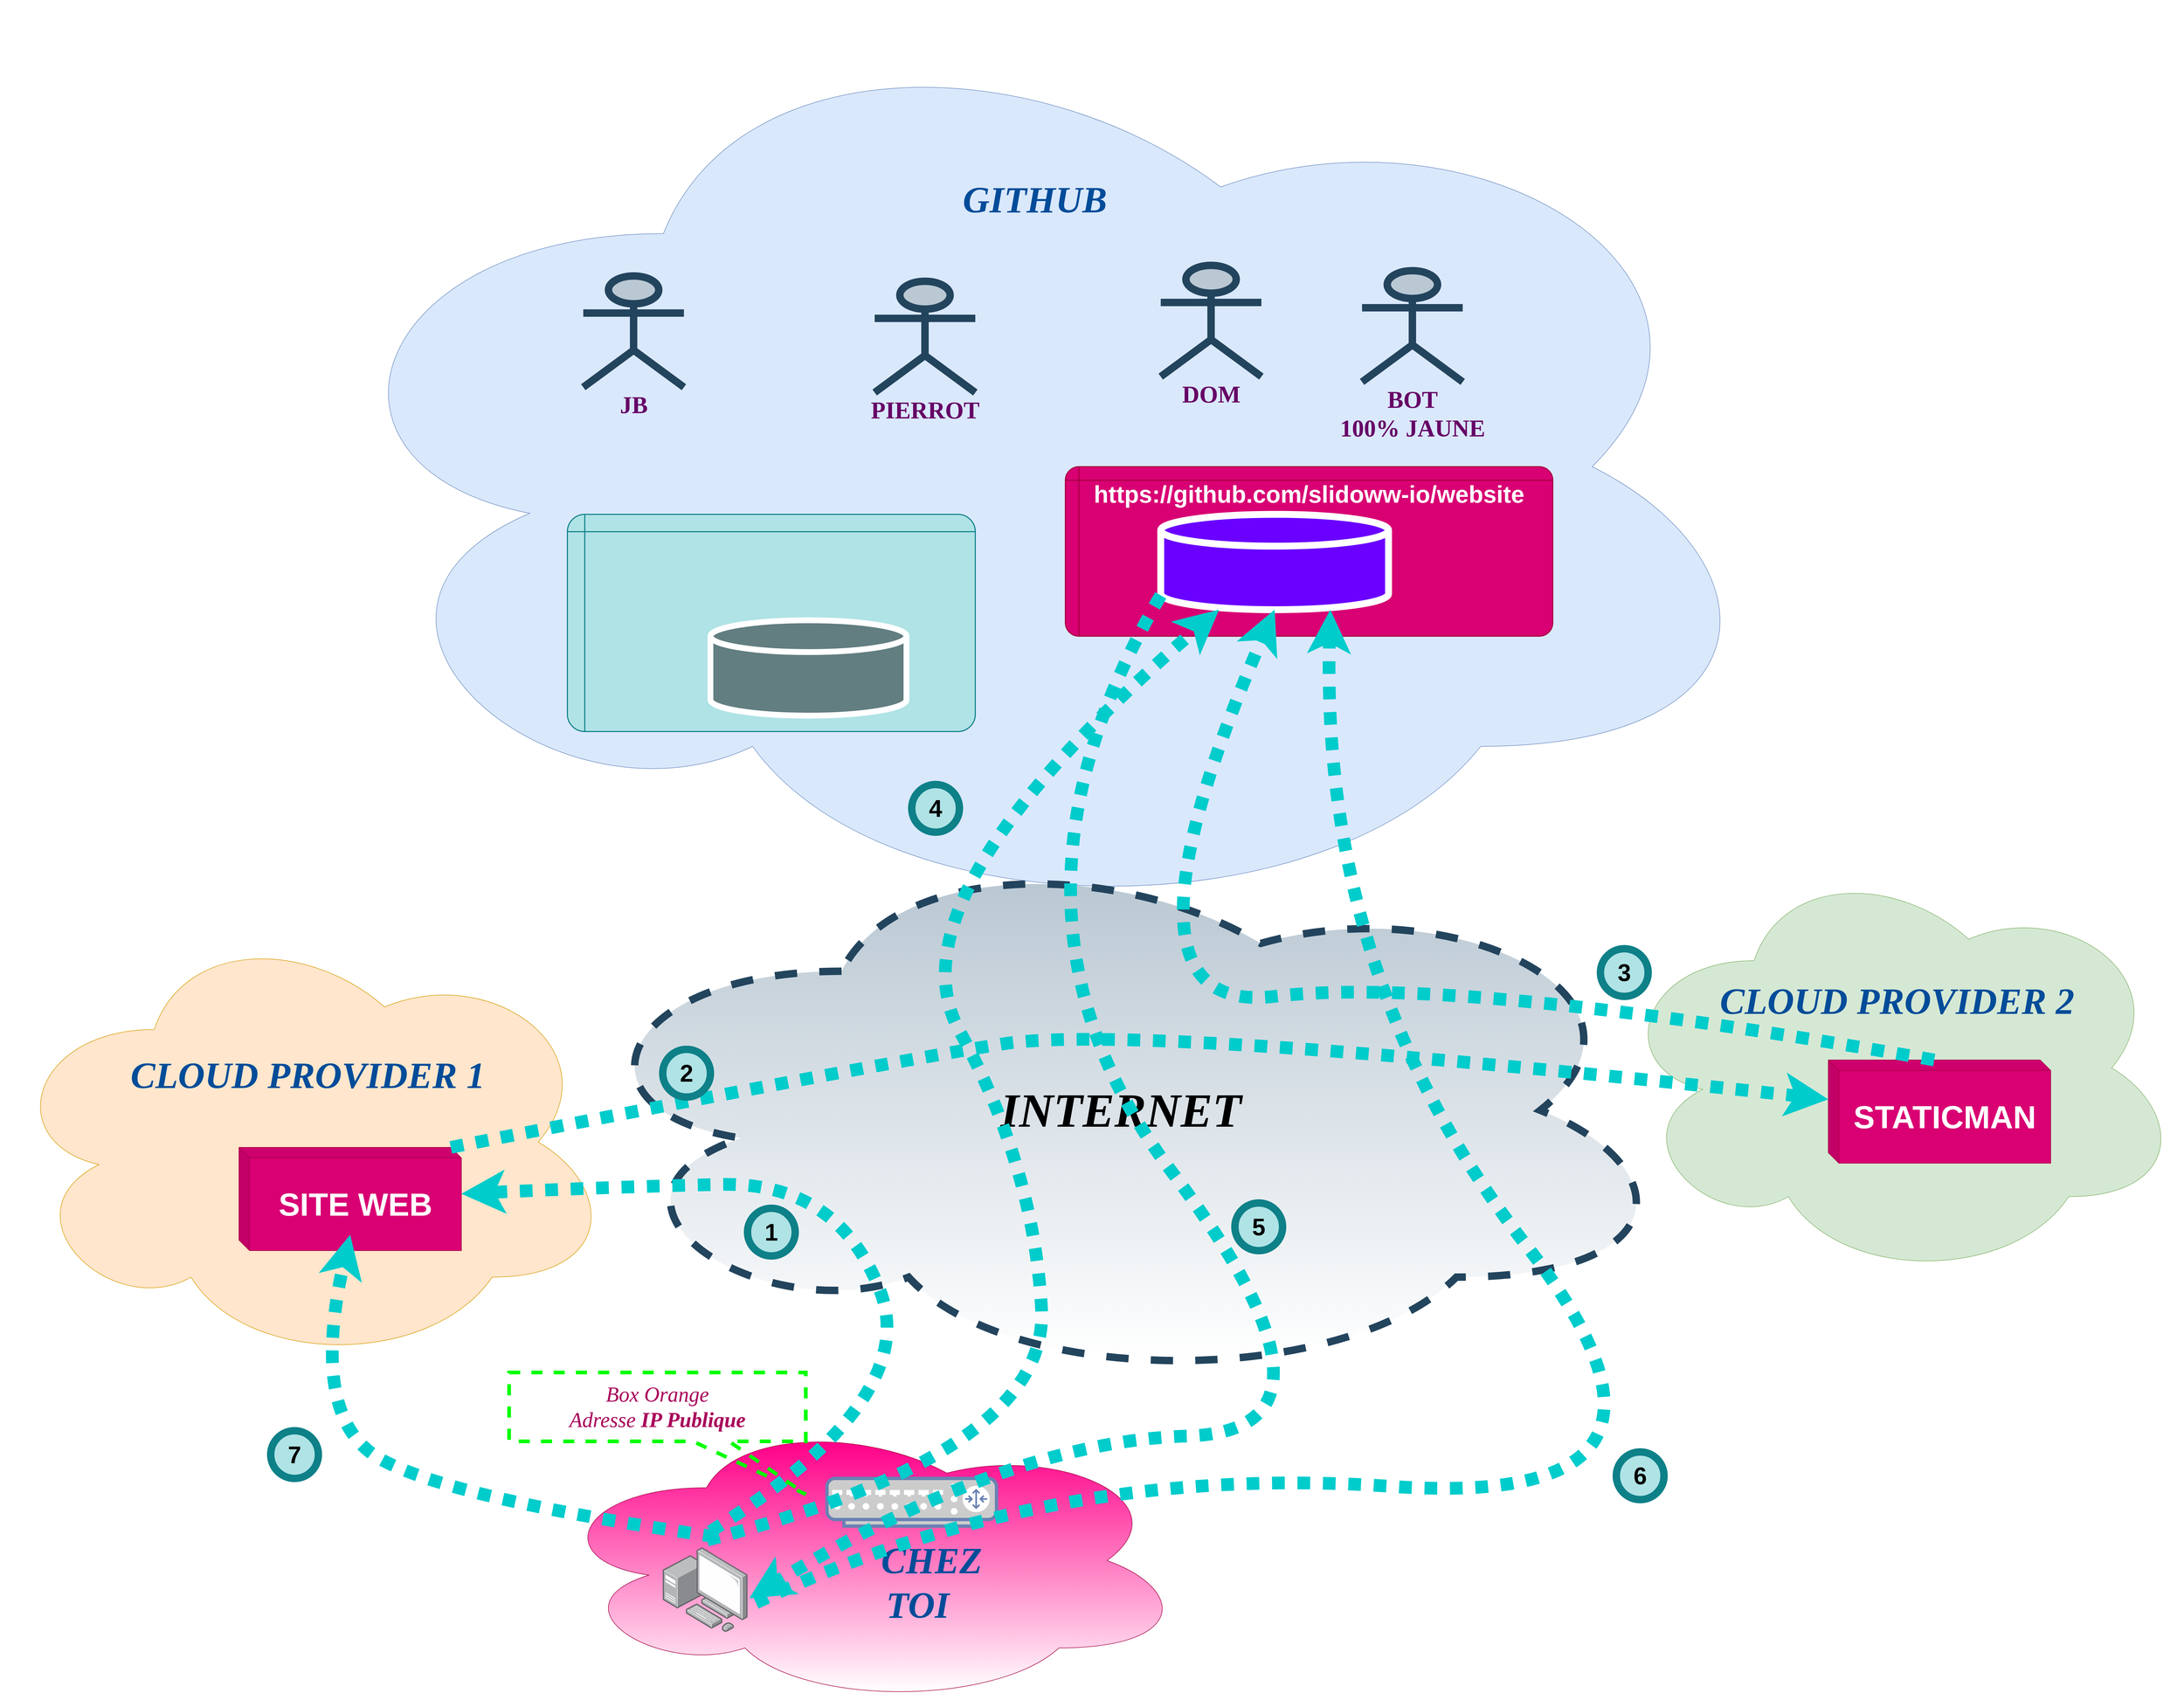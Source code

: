 <mxfile version="14.9.3" type="device"><diagram id="ysA_gJE_evBLuEKTuQvk" name="Page-1"><mxGraphModel dx="4607" dy="5113" grid="1" gridSize="10" guides="1" tooltips="1" connect="1" arrows="1" fold="1" page="1" pageScale="1" pageWidth="850" pageHeight="1100" math="0" shadow="0"><root><mxCell id="0"/><mxCell id="1" parent="0"/><mxCell id="hzJ7CyP0qCqPw8iG0ckn-3" value="&lt;div style=&quot;font-size: 70px&quot;&gt;&lt;font style=&quot;font-size: 70px&quot; face=&quot;Garamond&quot;&gt;&lt;i style=&quot;font-size: 70px&quot;&gt;&lt;b style=&quot;font-size: 70px&quot;&gt;&lt;font style=&quot;font-size: 70px&quot;&gt;GITHUB&lt;/font&gt;&lt;/b&gt;&lt;/i&gt;&lt;br style=&quot;font-size: 70px&quot;&gt;&lt;/font&gt;&lt;/div&gt;&lt;div style=&quot;font-size: 70px&quot;&gt;&lt;br style=&quot;font-size: 70px&quot;&gt;&lt;/div&gt;&lt;div style=&quot;font-size: 70px&quot;&gt;&lt;br style=&quot;font-size: 70px&quot;&gt;&lt;/div&gt;&lt;div style=&quot;font-size: 70px&quot;&gt;&lt;br style=&quot;font-size: 70px&quot;&gt;&lt;/div&gt;&lt;div style=&quot;font-size: 70px&quot;&gt;&lt;br style=&quot;font-size: 70px&quot;&gt;&lt;/div&gt;&lt;div style=&quot;font-size: 70px&quot;&gt;&lt;br style=&quot;font-size: 70px&quot;&gt;&lt;/div&gt;&lt;div style=&quot;font-size: 70px&quot;&gt;&lt;br style=&quot;font-size: 70px&quot;&gt;&lt;/div&gt;&lt;div&gt;&lt;br&gt;&lt;/div&gt;&lt;div&gt;&lt;br&gt;&lt;/div&gt;&lt;div&gt;&lt;br&gt;&lt;/div&gt;&lt;div&gt;&lt;br&gt;&lt;/div&gt;&lt;div&gt;&lt;br&gt;&lt;/div&gt;&lt;div&gt;&lt;br&gt;&lt;/div&gt;" style="ellipse;shape=cloud;whiteSpace=wrap;html=1;fillColor=#dae8fc;strokeColor=#6c8ebf;fontSize=70;fontColor=#004C99;" vertex="1" parent="1"><mxGeometry x="680" y="-1840" width="2805" height="1760" as="geometry"/></mxCell><UserObject label="&lt;div&gt;https://github.com/slidoww-io/website&lt;/div&gt;&lt;div&gt;&lt;br&gt;&lt;/div&gt;&lt;div&gt;&lt;br&gt;&lt;/div&gt;&lt;div&gt;&lt;br&gt;&lt;/div&gt;&lt;div&gt;&lt;br&gt;&lt;/div&gt;" link="https://github.com/slidoww-io/website" id="hzJ7CyP0qCqPw8iG0ckn-13"><mxCell style="shape=internalStorage;whiteSpace=wrap;html=1;dx=15;dy=15;rounded=1;arcSize=8;strokeWidth=2;fontColor=#ffffff;fillColor=#d80073;strokeColor=#A50040;fontSize=45;fontStyle=1" vertex="1" parent="1"><mxGeometry x="2140" y="-960" width="920" height="320" as="geometry"/></mxCell></UserObject><mxCell id="hzJ7CyP0qCqPw8iG0ckn-11" value="&lt;div style=&quot;font-size: 70px;&quot;&gt;&lt;font style=&quot;font-size: 70px;&quot;&gt;&lt;span style=&quot;font-size: 70px;&quot;&gt;&lt;span style=&quot;font-size: 70px;&quot;&gt;&lt;font style=&quot;font-size: 70px&quot;&gt;CLOUD PROVIDER 1&lt;/font&gt;&lt;/span&gt;&lt;/span&gt;&lt;/font&gt;&lt;/div&gt;&lt;div style=&quot;font-size: 70px;&quot;&gt;&lt;font style=&quot;font-size: 70px;&quot;&gt;&lt;span style=&quot;font-size: 70px;&quot;&gt;&lt;span style=&quot;font-size: 70px;&quot;&gt;&lt;font style=&quot;font-size: 70px&quot;&gt;&lt;br style=&quot;font-size: 70px;&quot;&gt;&lt;/font&gt;&lt;/span&gt;&lt;/span&gt;&lt;/font&gt;&lt;/div&gt;&lt;div style=&quot;font-size: 70px;&quot;&gt;&lt;font style=&quot;font-size: 70px;&quot;&gt;&lt;span style=&quot;font-size: 70px;&quot;&gt;&lt;span style=&quot;font-size: 70px;&quot;&gt;&lt;font style=&quot;font-size: 70px&quot;&gt;&lt;br style=&quot;font-size: 70px;&quot;&gt;&lt;/font&gt;&lt;/span&gt;&lt;/span&gt;&lt;/font&gt;&lt;/div&gt;&lt;div style=&quot;font-size: 70px;&quot;&gt;&lt;font style=&quot;font-size: 70px;&quot;&gt;&lt;span style=&quot;font-size: 70px;&quot;&gt;&lt;span style=&quot;font-size: 70px;&quot;&gt;&lt;font style=&quot;font-size: 70px&quot;&gt;&lt;br style=&quot;font-size: 70px;&quot;&gt;&lt;/font&gt;&lt;/span&gt;&lt;/span&gt;&lt;/font&gt;&lt;/div&gt;" style="ellipse;shape=cloud;whiteSpace=wrap;html=1;fillColor=#ffe6cc;strokeColor=#d79b00;fontSize=70;fontStyle=3;fontFamily=Garamond;fontColor=#004C99;" vertex="1" parent="1"><mxGeometry x="130" y="-110" width="1160" height="850" as="geometry"/></mxCell><mxCell id="hzJ7CyP0qCqPw8iG0ckn-10" value="&lt;div&gt;CLOUD PROVIDER 2&lt;/div&gt;&lt;div&gt;&lt;br&gt;&lt;/div&gt;&lt;div&gt;&lt;br&gt;&lt;/div&gt;&lt;div&gt;&lt;br&gt;&lt;/div&gt;" style="ellipse;shape=cloud;whiteSpace=wrap;html=1;fillColor=#d5e8d4;strokeColor=#82b366;fontSize=70;fontStyle=3;fontFamily=Garamond;fontColor=#004C99;" vertex="1" parent="1"><mxGeometry x="3170" y="-230" width="1080" height="810" as="geometry"/></mxCell><mxCell id="hzJ7CyP0qCqPw8iG0ckn-4" value="&lt;div&gt;&amp;nbsp;&amp;nbsp;&amp;nbsp;&amp;nbsp;&amp;nbsp;&amp;nbsp;&amp;nbsp;&amp;nbsp;&amp;nbsp;&amp;nbsp;&amp;nbsp;&amp;nbsp;&amp;nbsp; &lt;br&gt;&lt;/div&gt;&lt;div&gt;&amp;nbsp;&amp;nbsp;&amp;nbsp;&amp;nbsp;&amp;nbsp;&amp;nbsp;&amp;nbsp;&amp;nbsp;&amp;nbsp;&amp;nbsp;&amp;nbsp;&amp;nbsp;&amp;nbsp; CHEZ &lt;br&gt;&lt;/div&gt;&lt;div&gt;&amp;nbsp;&amp;nbsp;&amp;nbsp;&amp;nbsp;&amp;nbsp;&amp;nbsp;&amp;nbsp;&amp;nbsp;&amp;nbsp;&amp;nbsp; TOI&lt;/div&gt;" style="ellipse;shape=cloud;whiteSpace=wrap;html=1;strokeColor=#A50040;fillColor=#FF0088;gradientColor=#ffffff;fontSize=70;fontFamily=Garamond;fontStyle=3;fontColor=#004C99;" vertex="1" parent="1"><mxGeometry x="1160" y="830" width="1210" height="550" as="geometry"/></mxCell><mxCell id="hzJ7CyP0qCqPw8iG0ckn-5" value="STATICMAN" style="shape=cube;whiteSpace=wrap;html=1;boundedLbl=1;backgroundOutline=1;darkOpacity=0.05;darkOpacity2=0.1;fillColor=#d80073;strokeColor=#A50040;fontColor=#ffffff;fontSize=60;fontStyle=1" vertex="1" parent="1"><mxGeometry x="3580" y="160" width="420" height="195" as="geometry"/></mxCell><mxCell id="hzJ7CyP0qCqPw8iG0ckn-8" value="" style="points=[];aspect=fixed;html=1;align=center;shadow=0;dashed=0;image;image=img/lib/allied_telesis/computer_and_terminals/Personal_Computer_with_Server.svg;" vertex="1" parent="1"><mxGeometry x="1380" y="1080" width="160" height="160" as="geometry"/></mxCell><mxCell id="hzJ7CyP0qCqPw8iG0ckn-9" value="" style="fontColor=#0066CC;verticalAlign=top;verticalLabelPosition=bottom;labelPosition=center;align=center;html=1;outlineConnect=0;fillColor=#CCCCCC;strokeColor=#6881B3;gradientColor=none;gradientDirection=north;strokeWidth=2;shape=mxgraph.networks.router;" vertex="1" parent="1"><mxGeometry x="1690" y="950" width="320" height="90" as="geometry"/></mxCell><mxCell id="hzJ7CyP0qCqPw8iG0ckn-12" value="" style="strokeWidth=13;html=1;shape=mxgraph.flowchart.database;whiteSpace=wrap;fontColor=#ffffff;fillColor=#6a00ff;strokeColor=#FFFFFF;" vertex="1" parent="1"><mxGeometry x="2320" y="-870" width="430" height="180" as="geometry"/></mxCell><mxCell id="hzJ7CyP0qCqPw8iG0ckn-14" value="" style="shape=internalStorage;whiteSpace=wrap;html=1;dx=15;dy=15;rounded=1;arcSize=8;strokeWidth=2;fillColor=#b0e3e6;strokeColor=#0e8088;" vertex="1" parent="1"><mxGeometry x="1200" y="-870" width="770" height="410" as="geometry"/></mxCell><mxCell id="hzJ7CyP0qCqPw8iG0ckn-15" value="" style="strokeWidth=11;html=1;shape=mxgraph.flowchart.database;whiteSpace=wrap;fillColor=#627E80;strokeColor=#FFFFFF;" vertex="1" parent="1"><mxGeometry x="1470" y="-670" width="370" height="180" as="geometry"/></mxCell><mxCell id="hzJ7CyP0qCqPw8iG0ckn-16" value="Box Orange &lt;br style=&quot;font-size: 40px&quot;&gt;Adresse &lt;b&gt;IP Publique&lt;/b&gt;" style="shape=callout;whiteSpace=wrap;html=1;perimeter=calloutPerimeter;dashed=1;fontFamily=Garamond;fontSize=40;base=68;position2=1;size=100;position=0.62;fillColor=none;strokeWidth=7;fontColor=#A8005A;fontStyle=2;strokeColor=#00FF00;" vertex="1" parent="1"><mxGeometry x="1090" y="750" width="560" height="230" as="geometry"/></mxCell><mxCell id="hzJ7CyP0qCqPw8iG0ckn-17" value="SITE WEB" style="shape=cube;whiteSpace=wrap;html=1;boundedLbl=1;backgroundOutline=1;darkOpacity=0.05;darkOpacity2=0.1;fillColor=#d80073;strokeColor=#A50040;fontColor=#ffffff;fontSize=60;fontStyle=1" vertex="1" parent="1"><mxGeometry x="580" y="325" width="420" height="195" as="geometry"/></mxCell><mxCell id="hzJ7CyP0qCqPw8iG0ckn-19" value="INTERNET" style="ellipse;shape=cloud;whiteSpace=wrap;html=1;fontFamily=Verdana;fontSize=90;strokeColor=#23445d;strokeWidth=14;fillColor=#bac8d3;gradientColor=#ffffff;dashed=1;fontStyle=3" vertex="1" parent="1"><mxGeometry x="1190" y="-270" width="2110" height="1050" as="geometry"/></mxCell><mxCell id="hzJ7CyP0qCqPw8iG0ckn-20" value="" style="curved=1;endArrow=classic;html=1;fontFamily=Verdana;fontSize=90;fontColor=#004C99;strokeWidth=24;dashed=1;dashPattern=1 1;strokeColor=#00CCCC;" edge="1" parent="1" target="hzJ7CyP0qCqPw8iG0ckn-17"><mxGeometry width="50" height="50" relative="1" as="geometry"><mxPoint x="1470" y="1050" as="sourcePoint"/><mxPoint x="1360" y="180" as="targetPoint"/><Array as="points"><mxPoint x="1870" y="800"/><mxPoint x="1710" y="390"/><mxPoint x="1270" y="400"/></Array></mxGeometry></mxCell><mxCell id="hzJ7CyP0qCqPw8iG0ckn-21" value="" style="curved=1;endArrow=classic;html=1;fontFamily=Verdana;fontSize=90;fontColor=#004C99;strokeWidth=24;dashed=1;dashPattern=1 1;strokeColor=#00CCCC;exitX=0;exitY=0;exitDx=400;exitDy=0;exitPerimeter=0;" edge="1" parent="1" source="hzJ7CyP0qCqPw8iG0ckn-17" target="hzJ7CyP0qCqPw8iG0ckn-5"><mxGeometry width="50" height="50" relative="1" as="geometry"><mxPoint x="1550" y="1128.667" as="sourcePoint"/><mxPoint x="1010" y="422.656" as="targetPoint"/><Array as="points"><mxPoint x="1770" y="170"/><mxPoint x="2270" y="90"/></Array></mxGeometry></mxCell><mxCell id="hzJ7CyP0qCqPw8iG0ckn-22" value="" style="curved=1;endArrow=classic;html=1;fontFamily=Verdana;fontSize=90;fontColor=#004C99;strokeWidth=24;dashed=1;dashPattern=1 1;strokeColor=#00CCCC;exitX=0;exitY=0;exitDx=200;exitDy=0;exitPerimeter=0;entryX=0.5;entryY=1;entryDx=0;entryDy=0;entryPerimeter=0;" edge="1" parent="1" source="hzJ7CyP0qCqPw8iG0ckn-5" target="hzJ7CyP0qCqPw8iG0ckn-12"><mxGeometry width="50" height="50" relative="1" as="geometry"><mxPoint x="990" y="335" as="sourcePoint"/><mxPoint x="3140" y="210.514" as="targetPoint"/><Array as="points"><mxPoint x="2870"/><mxPoint x="2200" y="80"/></Array></mxGeometry></mxCell><mxCell id="hzJ7CyP0qCqPw8iG0ckn-23" value="" style="curved=1;endArrow=classic;html=1;fontFamily=Verdana;fontSize=90;fontColor=#004C99;strokeWidth=24;dashed=1;dashPattern=1 1;strokeColor=#00CCCC;exitX=0.523;exitY=-0.085;exitDx=0;exitDy=0;exitPerimeter=0;" edge="1" parent="1" source="hzJ7CyP0qCqPw8iG0ckn-8" target="hzJ7CyP0qCqPw8iG0ckn-12"><mxGeometry width="50" height="50" relative="1" as="geometry"><mxPoint x="1550" y="1128.667" as="sourcePoint"/><mxPoint x="1010" y="422.656" as="targetPoint"/><Array as="points"><mxPoint x="2110" y="900"/><mxPoint x="2080" y="360"/><mxPoint x="1800" y="-150"/></Array></mxGeometry></mxCell><mxCell id="hzJ7CyP0qCqPw8iG0ckn-24" value="" style="curved=1;endArrow=classic;html=1;fontFamily=Verdana;fontSize=90;fontColor=#004C99;strokeWidth=24;dashed=1;dashPattern=1 1;strokeColor=#00CCCC;exitX=0;exitY=0.85;exitDx=0;exitDy=0;entryX=1.021;entryY=0.601;entryDx=0;entryDy=0;entryPerimeter=0;exitPerimeter=0;" edge="1" parent="1" source="hzJ7CyP0qCqPw8iG0ckn-12" target="hzJ7CyP0qCqPw8iG0ckn-8"><mxGeometry width="50" height="50" relative="1" as="geometry"><mxPoint x="1560" y="1138.667" as="sourcePoint"/><mxPoint x="3010" y="1110" as="targetPoint"/><Array as="points"><mxPoint x="1970" y="-120"/><mxPoint x="2710" y="860"/><mxPoint x="2030" y="880"/></Array></mxGeometry></mxCell><mxCell id="hzJ7CyP0qCqPw8iG0ckn-25" value="BOT &lt;br&gt;&lt;div&gt;100% JAUNE&lt;/div&gt;" style="shape=umlActor;verticalLabelPosition=bottom;verticalAlign=top;html=1;outlineConnect=0;fontFamily=Verdana;fontSize=45;strokeColor=#23445d;strokeWidth=14;fillColor=#bac8d3;fontStyle=1;fontColor=#660066;" vertex="1" parent="1"><mxGeometry x="2700" y="-1330" width="190" height="210" as="geometry"/></mxCell><mxCell id="hzJ7CyP0qCqPw8iG0ckn-26" value="DOM" style="shape=umlActor;verticalLabelPosition=bottom;verticalAlign=top;html=1;outlineConnect=0;fontFamily=Verdana;fontSize=45;strokeColor=#23445d;strokeWidth=14;fillColor=#bac8d3;fontStyle=1;fontColor=#660066;" vertex="1" parent="1"><mxGeometry x="2320" y="-1340" width="190" height="210" as="geometry"/></mxCell><mxCell id="hzJ7CyP0qCqPw8iG0ckn-29" value="JB" style="shape=umlActor;verticalLabelPosition=bottom;verticalAlign=top;html=1;outlineConnect=0;fontFamily=Verdana;fontSize=45;strokeColor=#23445d;strokeWidth=14;fillColor=#bac8d3;fontStyle=1;fontColor=#660066;" vertex="1" parent="1"><mxGeometry x="1230" y="-1320" width="190" height="210" as="geometry"/></mxCell><mxCell id="hzJ7CyP0qCqPw8iG0ckn-30" value="PIERROT" style="shape=umlActor;verticalLabelPosition=bottom;verticalAlign=top;html=1;outlineConnect=0;fontFamily=Verdana;fontSize=45;strokeColor=#23445d;strokeWidth=14;fillColor=#bac8d3;fontStyle=1;fontColor=#660066;" vertex="1" parent="1"><mxGeometry x="1780" y="-1310" width="190" height="210" as="geometry"/></mxCell><mxCell id="hzJ7CyP0qCqPw8iG0ckn-33" value="1" style="ellipse;whiteSpace=wrap;html=1;fontFamily=Helvetica;fontSize=45;strokeColor=#0e8088;strokeWidth=14;fillColor=#b0e3e6;fontStyle=1" vertex="1" parent="1"><mxGeometry x="1540" y="440" width="90" height="90" as="geometry"/></mxCell><mxCell id="hzJ7CyP0qCqPw8iG0ckn-34" value="2" style="ellipse;whiteSpace=wrap;html=1;fontFamily=Helvetica;fontSize=45;strokeColor=#0e8088;strokeWidth=14;fillColor=#b0e3e6;fontStyle=1" vertex="1" parent="1"><mxGeometry x="1380" y="140" width="90" height="90" as="geometry"/></mxCell><mxCell id="hzJ7CyP0qCqPw8iG0ckn-35" value="3" style="ellipse;whiteSpace=wrap;html=1;fontFamily=Helvetica;fontSize=45;strokeColor=#0e8088;strokeWidth=14;fillColor=#b0e3e6;fontStyle=1" vertex="1" parent="1"><mxGeometry x="3150" y="-50" width="90" height="90" as="geometry"/></mxCell><mxCell id="hzJ7CyP0qCqPw8iG0ckn-36" value="4" style="ellipse;whiteSpace=wrap;html=1;fontFamily=Helvetica;fontSize=45;strokeColor=#0e8088;strokeWidth=14;fillColor=#b0e3e6;fontStyle=1" vertex="1" parent="1"><mxGeometry x="1850" y="-360" width="90" height="90" as="geometry"/></mxCell><mxCell id="hzJ7CyP0qCqPw8iG0ckn-37" value="5" style="ellipse;whiteSpace=wrap;html=1;fontFamily=Helvetica;fontSize=45;strokeColor=#0e8088;strokeWidth=14;fillColor=#b0e3e6;fontStyle=1" vertex="1" parent="1"><mxGeometry x="2460" y="430" width="90" height="90" as="geometry"/></mxCell><mxCell id="hzJ7CyP0qCqPw8iG0ckn-38" value="6" style="ellipse;whiteSpace=wrap;html=1;fontFamily=Helvetica;fontSize=45;strokeColor=#0e8088;strokeWidth=14;fillColor=#b0e3e6;fontStyle=1" vertex="1" parent="1"><mxGeometry x="3180" y="900" width="90" height="90" as="geometry"/></mxCell><mxCell id="hzJ7CyP0qCqPw8iG0ckn-40" value="" style="curved=1;endArrow=none;html=1;fontFamily=Verdana;fontSize=90;fontColor=#004C99;strokeWidth=24;dashed=1;dashPattern=1 1;strokeColor=#00CCCC;entryX=1.021;entryY=0.601;entryDx=0;entryDy=0;entryPerimeter=0;startArrow=classic;startFill=1;endFill=0;" edge="1" parent="1"><mxGeometry width="50" height="50" relative="1" as="geometry"><mxPoint x="2640" y="-690" as="sourcePoint"/><mxPoint x="1553.36" y="1186.16" as="targetPoint"/><Array as="points"><mxPoint x="2620" y="10"/><mxPoint x="3400" y="1010"/><mxPoint x="2110" y="920"/></Array></mxGeometry></mxCell><mxCell id="hzJ7CyP0qCqPw8iG0ckn-43" value="" style="curved=1;endArrow=classic;html=1;fontFamily=Verdana;fontSize=90;fontColor=#004C99;strokeWidth=24;dashed=1;dashPattern=1 1;strokeColor=#00CCCC;" edge="1" parent="1"><mxGeometry width="50" height="50" relative="1" as="geometry"><mxPoint x="1480" y="1060" as="sourcePoint"/><mxPoint x="790" y="490" as="targetPoint"/><Array as="points"><mxPoint x="990" y="990"/><mxPoint x="710" y="840"/></Array></mxGeometry></mxCell><mxCell id="hzJ7CyP0qCqPw8iG0ckn-44" value="7" style="ellipse;whiteSpace=wrap;html=1;fontFamily=Helvetica;fontSize=45;strokeColor=#0e8088;strokeWidth=14;fillColor=#b0e3e6;fontStyle=1" vertex="1" parent="1"><mxGeometry x="640" y="860" width="90" height="90" as="geometry"/></mxCell></root></mxGraphModel></diagram></mxfile>